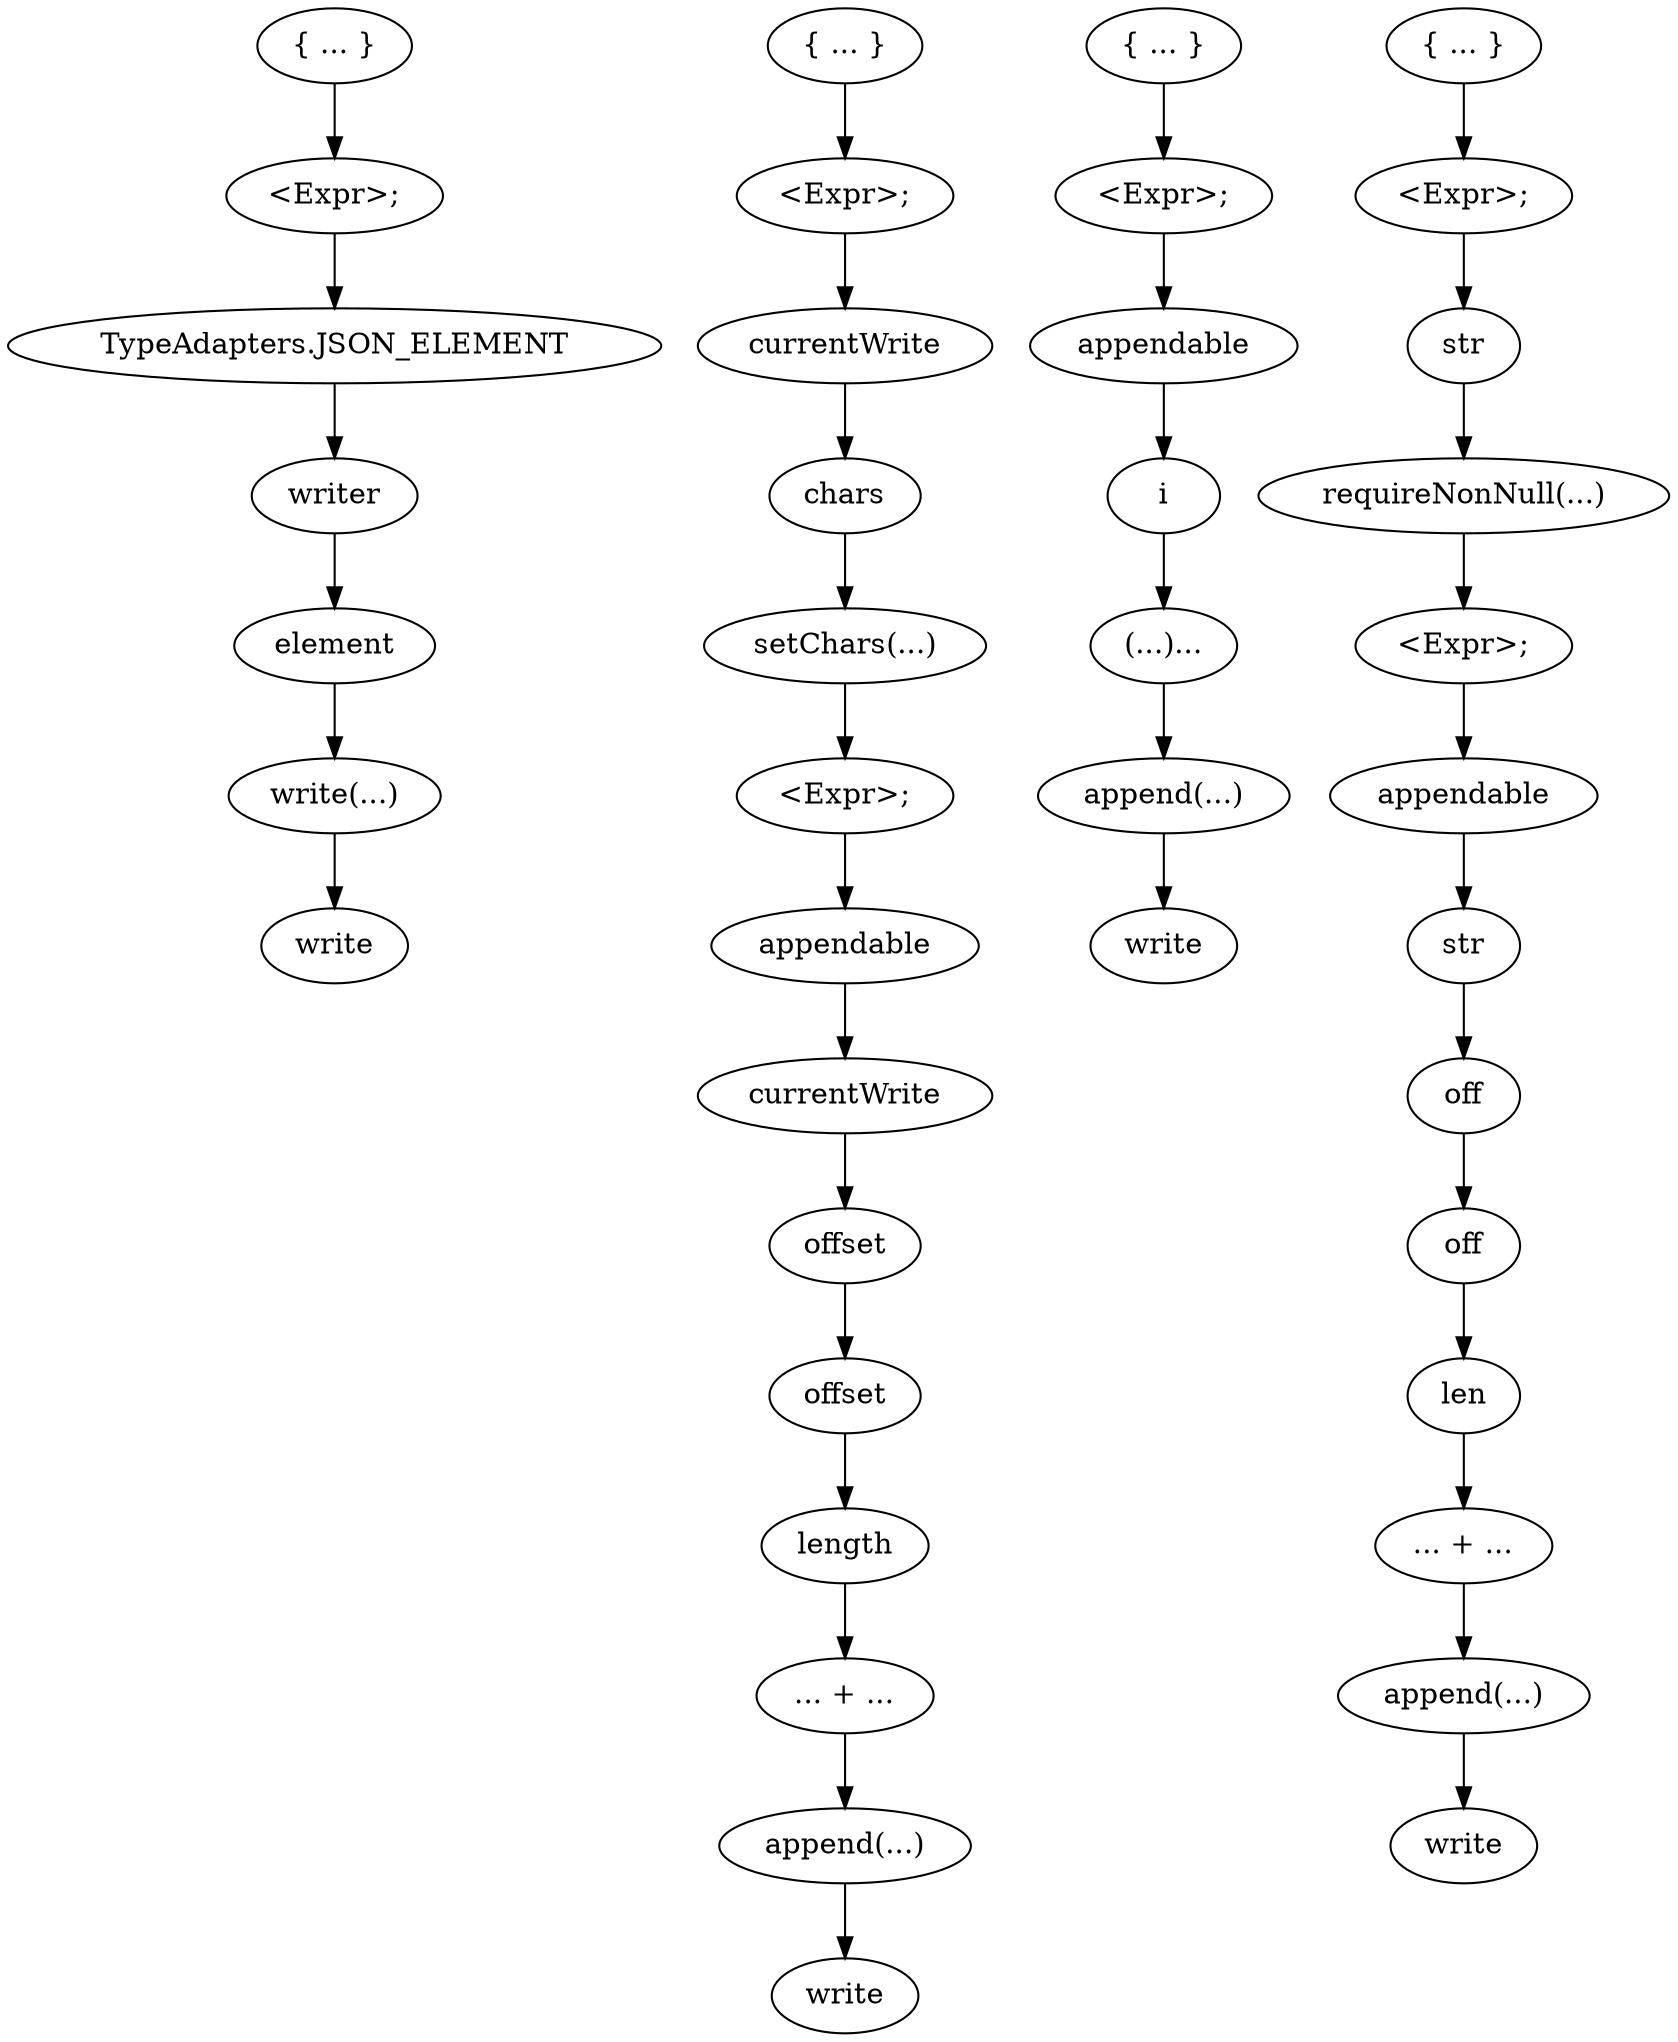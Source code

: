 digraph {
  compound=true;
  0[label="{ ... }"; ];
  1[label="<Expr>;"; ];
  2[label="TypeAdapters.JSON_ELEMENT"; ];
  3[label="write(...)"; ];
  4[label="write"; ];
  5[label="writer"; ];
  6[label="element"; ];
  7[label="{ ... }"; ];
  8[label="<Expr>;"; ];
  9[label="currentWrite"; ];
  10[label="<Expr>;"; ];
  11[label="appendable"; ];
  12[label="setChars(...)"; ];
  13[label="chars"; ];
  14[label="append(...)"; ];
  15[label="write"; ];
  16[label="currentWrite"; ];
  17[label="offset"; ];
  18[label="offset"; ];
  19[label="... + ..."; ];
  20[label="length"; ];
  21[label="{ ... }"; ];
  22[label="<Expr>;"; ];
  23[label="appendable"; ];
  24[label="append(...)"; ];
  25[label="write"; ];
  26[label="i"; ];
  27[label="(...)..."; ];
  28[label="{ ... }"; ];
  29[label="<Expr>;"; ];
  30[label="str"; ];
  31[label="<Expr>;"; ];
  32[label="appendable"; ];
  33[label="requireNonNull(...)"; ];
  34[label="append(...)"; ];
  35[label="write"; ];
  36[label="str"; ];
  37[label="off"; ];
  38[label="off"; ];
  39[label="... + ..."; ];
  40[label="len"; ];
  0 -> 1[];
  1 -> 2[];
  2 -> 5[];
  3 -> 4[];
  5 -> 6[];
  6 -> 3[];
  7 -> 8[];
  8 -> 9[];
  9 -> 13[];
  10 -> 11[];
  11 -> 16[];
  12 -> 10[];
  13 -> 12[];
  14 -> 15[];
  16 -> 17[];
  17 -> 18[];
  18 -> 20[];
  19 -> 14[];
  20 -> 19[];
  21 -> 22[];
  22 -> 23[];
  23 -> 26[];
  24 -> 25[];
  26 -> 27[];
  27 -> 24[];
  28 -> 29[];
  29 -> 30[];
  30 -> 33[];
  31 -> 32[];
  32 -> 36[];
  33 -> 31[];
  34 -> 35[];
  36 -> 37[];
  37 -> 38[];
  38 -> 40[];
  39 -> 34[];
  40 -> 39[];
}
